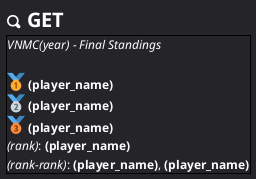 @startsalt standings
	<style>
		saltDiagram {
			BackgroundColor #242429
		}
	</style>
	{
		= <color:#ffffff><&magnifying-glass> GET
		{+
			==== <color:#ffffff>VNMC(year) - Final Standings
			.
			<color:#ffffff><:1f947:> **(player_name)**
			<color:#ffffff><:1f948:> **(player_name)**
			<color:#ffffff><:1f949:> **(player_name)**
			<color:#ffffff>//(rank)//: **(player_name)**
			<color:#ffffff>//(rank-rank)//: **(player_name)**, **(player_name)** /' if rank is a range '/
			/' rest of players '/
		}
	}
@endsalt